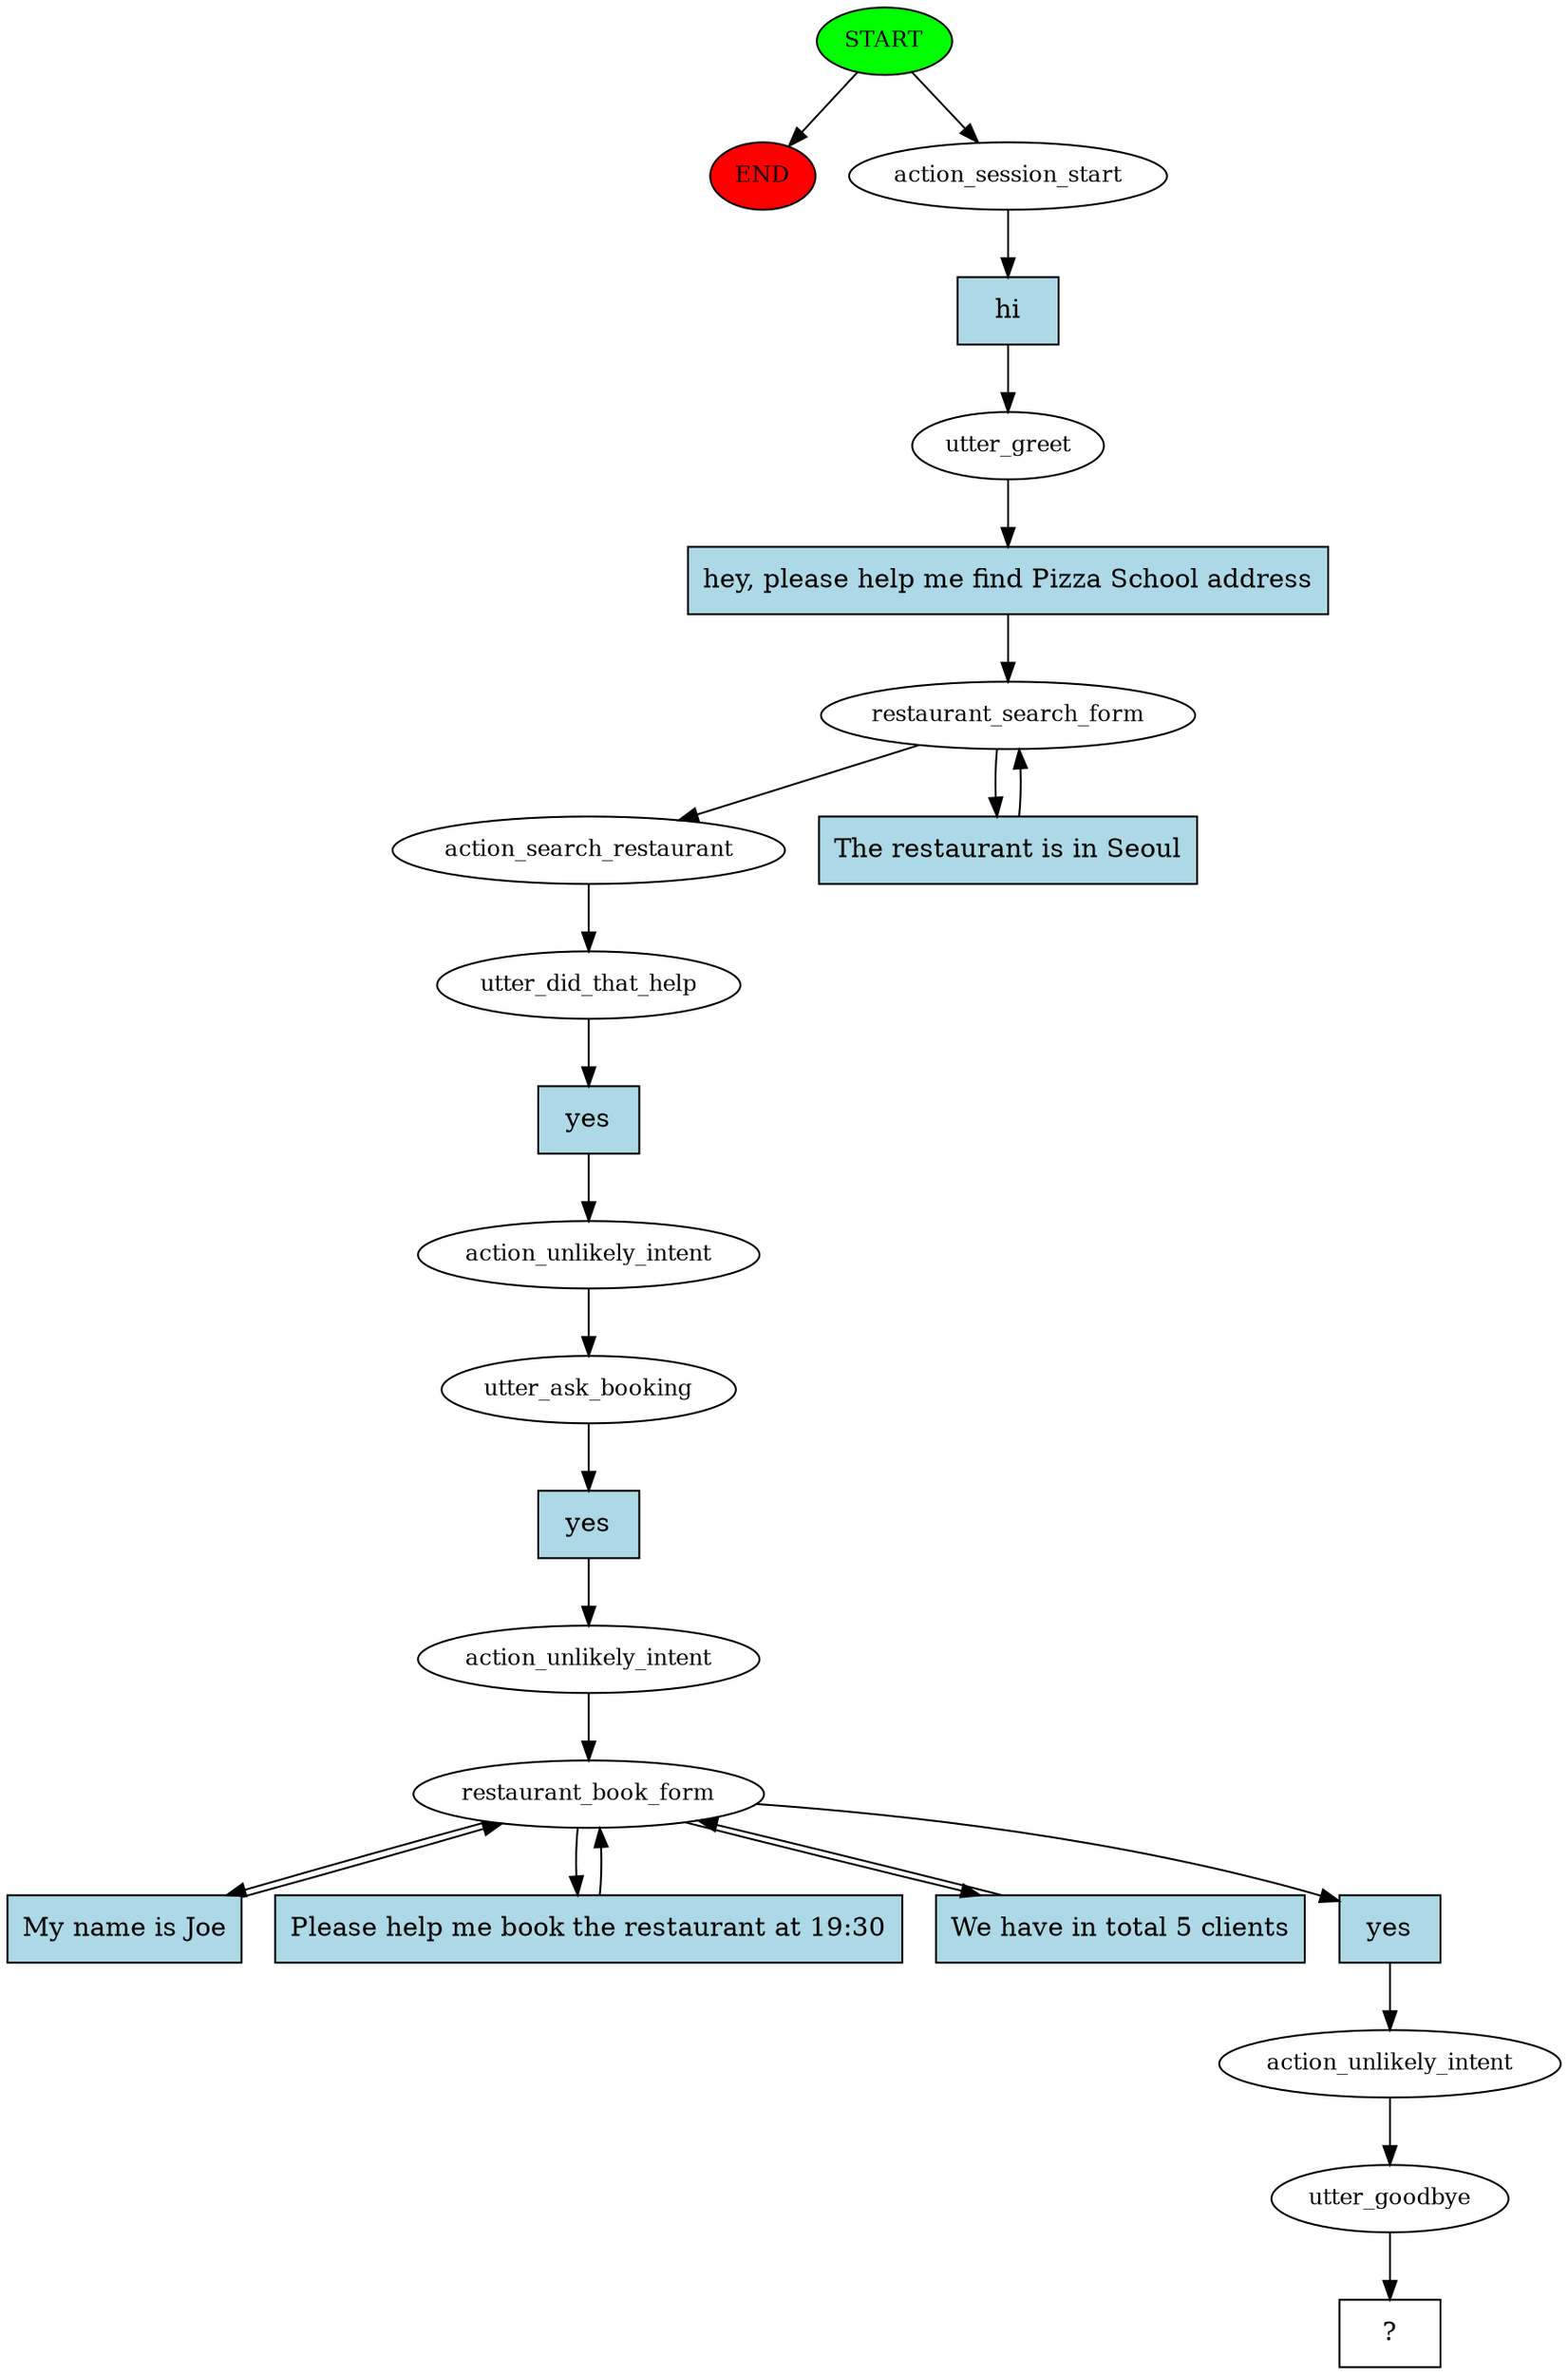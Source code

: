 digraph  {
0 [class="start active", fillcolor=green, fontsize=12, label=START, style=filled];
"-1" [class=end, fillcolor=red, fontsize=12, label=END, style=filled];
1 [class=active, fontsize=12, label=action_session_start];
2 [class=active, fontsize=12, label=utter_greet];
3 [class=active, fontsize=12, label=restaurant_search_form];
5 [class=active, fontsize=12, label=action_search_restaurant];
6 [class=active, fontsize=12, label=utter_did_that_help];
7 [class=active, fontsize=12, label=action_unlikely_intent];
8 [class=active, fontsize=12, label=utter_ask_booking];
9 [class=active, fontsize=12, label=action_unlikely_intent];
10 [class=active, fontsize=12, label=restaurant_book_form];
14 [class=active, fontsize=12, label=action_unlikely_intent];
15 [class=active, fontsize=12, label=utter_goodbye];
16 [class="intent dashed active", label="  ?  ", shape=rect];
17 [class="intent active", fillcolor=lightblue, label=hi, shape=rect, style=filled];
18 [class="intent active", fillcolor=lightblue, label="hey, please help me find Pizza School address", shape=rect, style=filled];
19 [class="intent active", fillcolor=lightblue, label="The restaurant is in Seoul", shape=rect, style=filled];
20 [class="intent active", fillcolor=lightblue, label=yes, shape=rect, style=filled];
21 [class="intent active", fillcolor=lightblue, label=yes, shape=rect, style=filled];
22 [class="intent active", fillcolor=lightblue, label="My name is Joe", shape=rect, style=filled];
23 [class="intent active", fillcolor=lightblue, label="Please help me book the restaurant at 19:30", shape=rect, style=filled];
24 [class="intent active", fillcolor=lightblue, label="We have in total 5 clients", shape=rect, style=filled];
25 [class="intent active", fillcolor=lightblue, label=yes, shape=rect, style=filled];
0 -> "-1"  [class="", key=NONE, label=""];
0 -> 1  [class=active, key=NONE, label=""];
1 -> 17  [class=active, key=0];
2 -> 18  [class=active, key=0];
3 -> 5  [class=active, key=NONE, label=""];
3 -> 19  [class=active, key=0];
5 -> 6  [class=active, key=NONE, label=""];
6 -> 20  [class=active, key=0];
7 -> 8  [class=active, key=NONE, label=""];
8 -> 21  [class=active, key=0];
9 -> 10  [class=active, key=NONE, label=""];
10 -> 22  [class=active, key=0];
10 -> 23  [class=active, key=0];
10 -> 24  [class=active, key=0];
10 -> 25  [class=active, key=0];
14 -> 15  [class=active, key=NONE, label=""];
15 -> 16  [class=active, key=NONE, label=""];
17 -> 2  [class=active, key=0];
18 -> 3  [class=active, key=0];
19 -> 3  [class=active, key=0];
20 -> 7  [class=active, key=0];
21 -> 9  [class=active, key=0];
22 -> 10  [class=active, key=0];
23 -> 10  [class=active, key=0];
24 -> 10  [class=active, key=0];
25 -> 14  [class=active, key=0];
}
